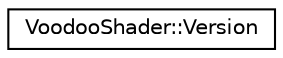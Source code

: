 digraph G
{
  edge [fontname="Helvetica",fontsize="10",labelfontname="Helvetica",labelfontsize="10"];
  node [fontname="Helvetica",fontsize="10",shape=record];
  rankdir="LR";
  Node1 [label="VoodooShader::Version",height=0.2,width=0.4,color="black", fillcolor="white", style="filled",URL="$struct_voodoo_shader_1_1_version.html",tooltip="Describes the precise version of a particular library, including name, main version, revision and debug status."];
}
